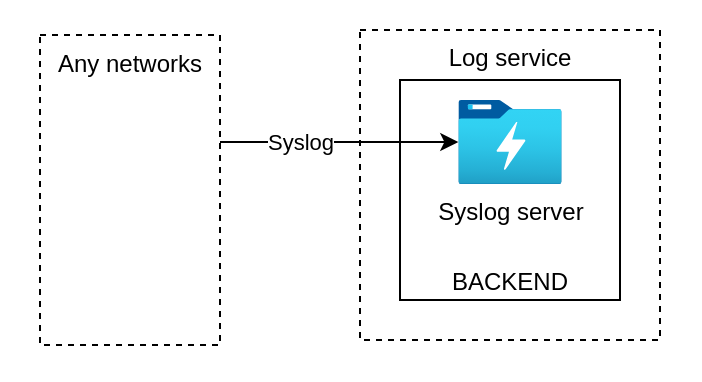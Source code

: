 <mxfile version="16.5.1" type="device"><diagram id="TVD-_7uCiSrhKYJF-UI9" name="Страница 1"><mxGraphModel dx="918" dy="774" grid="1" gridSize="10" guides="1" tooltips="1" connect="1" arrows="1" fold="1" page="1" pageScale="1" pageWidth="827" pageHeight="1169" math="0" shadow="0"><root><mxCell id="0"/><mxCell id="1" parent="0"/><mxCell id="YQ7O436zTCNn-fzzdpgZ-127" value="" style="whiteSpace=wrap;html=1;labelBackgroundColor=#FFFFFF;sketch=0;align=center;verticalAlign=bottom;dashed=1;strokeColor=none;" vertex="1" parent="1"><mxGeometry x="410" y="1080" width="350" height="190" as="geometry"/></mxCell><mxCell id="YQ7O436zTCNn-fzzdpgZ-54" value="Any networks" style="whiteSpace=wrap;html=1;labelBackgroundColor=#FFFFFF;sketch=0;align=center;verticalAlign=top;dashed=1;" vertex="1" parent="1"><mxGeometry x="430" y="1097.5" width="90" height="155" as="geometry"/></mxCell><mxCell id="YQ7O436zTCNn-fzzdpgZ-97" value="Log service" style="whiteSpace=wrap;html=1;labelBackgroundColor=#FFFFFF;sketch=0;align=center;verticalAlign=top;dashed=1;" vertex="1" parent="1"><mxGeometry x="590" y="1095" width="150" height="155" as="geometry"/></mxCell><mxCell id="YQ7O436zTCNn-fzzdpgZ-131" value="BACKEND" style="whiteSpace=wrap;html=1;labelBackgroundColor=#FFFFFF;sketch=0;align=center;verticalAlign=bottom;" vertex="1" parent="1"><mxGeometry x="610" y="1120" width="110" height="110" as="geometry"/></mxCell><mxCell id="YQ7O436zTCNn-fzzdpgZ-129" value="Syslog server" style="aspect=fixed;html=1;points=[];align=center;image;fontSize=12;image=img/lib/azure2/storage/Data_Lake_Storage_Gen1.svg;dashed=1;" vertex="1" parent="1"><mxGeometry x="639.16" y="1130" width="51.69" height="42" as="geometry"/></mxCell><mxCell id="YQ7O436zTCNn-fzzdpgZ-132" style="edgeStyle=orthogonalEdgeStyle;rounded=0;jumpStyle=arc;orthogonalLoop=1;jettySize=auto;html=1;startArrow=none;startFill=0;strokeWidth=1;" edge="1" parent="1" source="YQ7O436zTCNn-fzzdpgZ-54" target="YQ7O436zTCNn-fzzdpgZ-129"><mxGeometry relative="1" as="geometry"><Array as="points"><mxPoint x="570" y="1151"/><mxPoint x="570" y="1151"/></Array></mxGeometry></mxCell><mxCell id="YQ7O436zTCNn-fzzdpgZ-133" value="Syslog" style="edgeLabel;html=1;align=center;verticalAlign=middle;resizable=0;points=[];" vertex="1" connectable="0" parent="YQ7O436zTCNn-fzzdpgZ-132"><mxGeometry x="-0.332" y="-2" relative="1" as="geometry"><mxPoint y="-2" as="offset"/></mxGeometry></mxCell></root></mxGraphModel></diagram></mxfile>